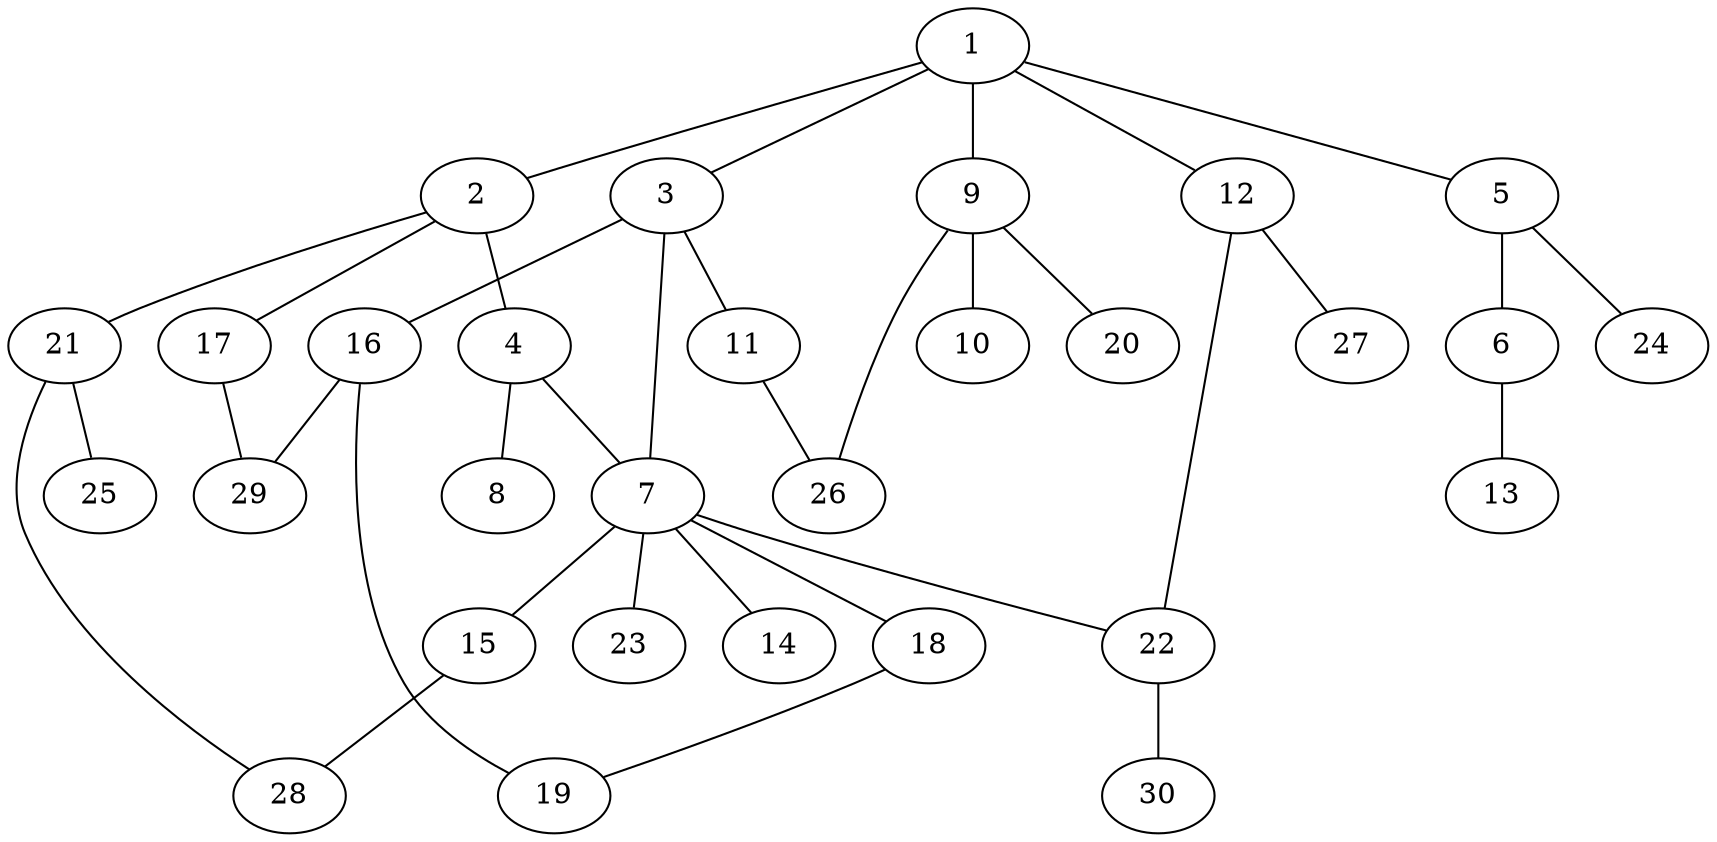 graph graphname {1--2
1--3
1--5
1--9
1--12
2--4
2--17
2--21
3--7
3--11
3--16
4--7
4--8
5--6
5--24
6--13
7--14
7--15
7--18
7--22
7--23
9--10
9--20
9--26
11--26
12--22
12--27
15--28
16--19
16--29
17--29
18--19
21--25
21--28
22--30
}